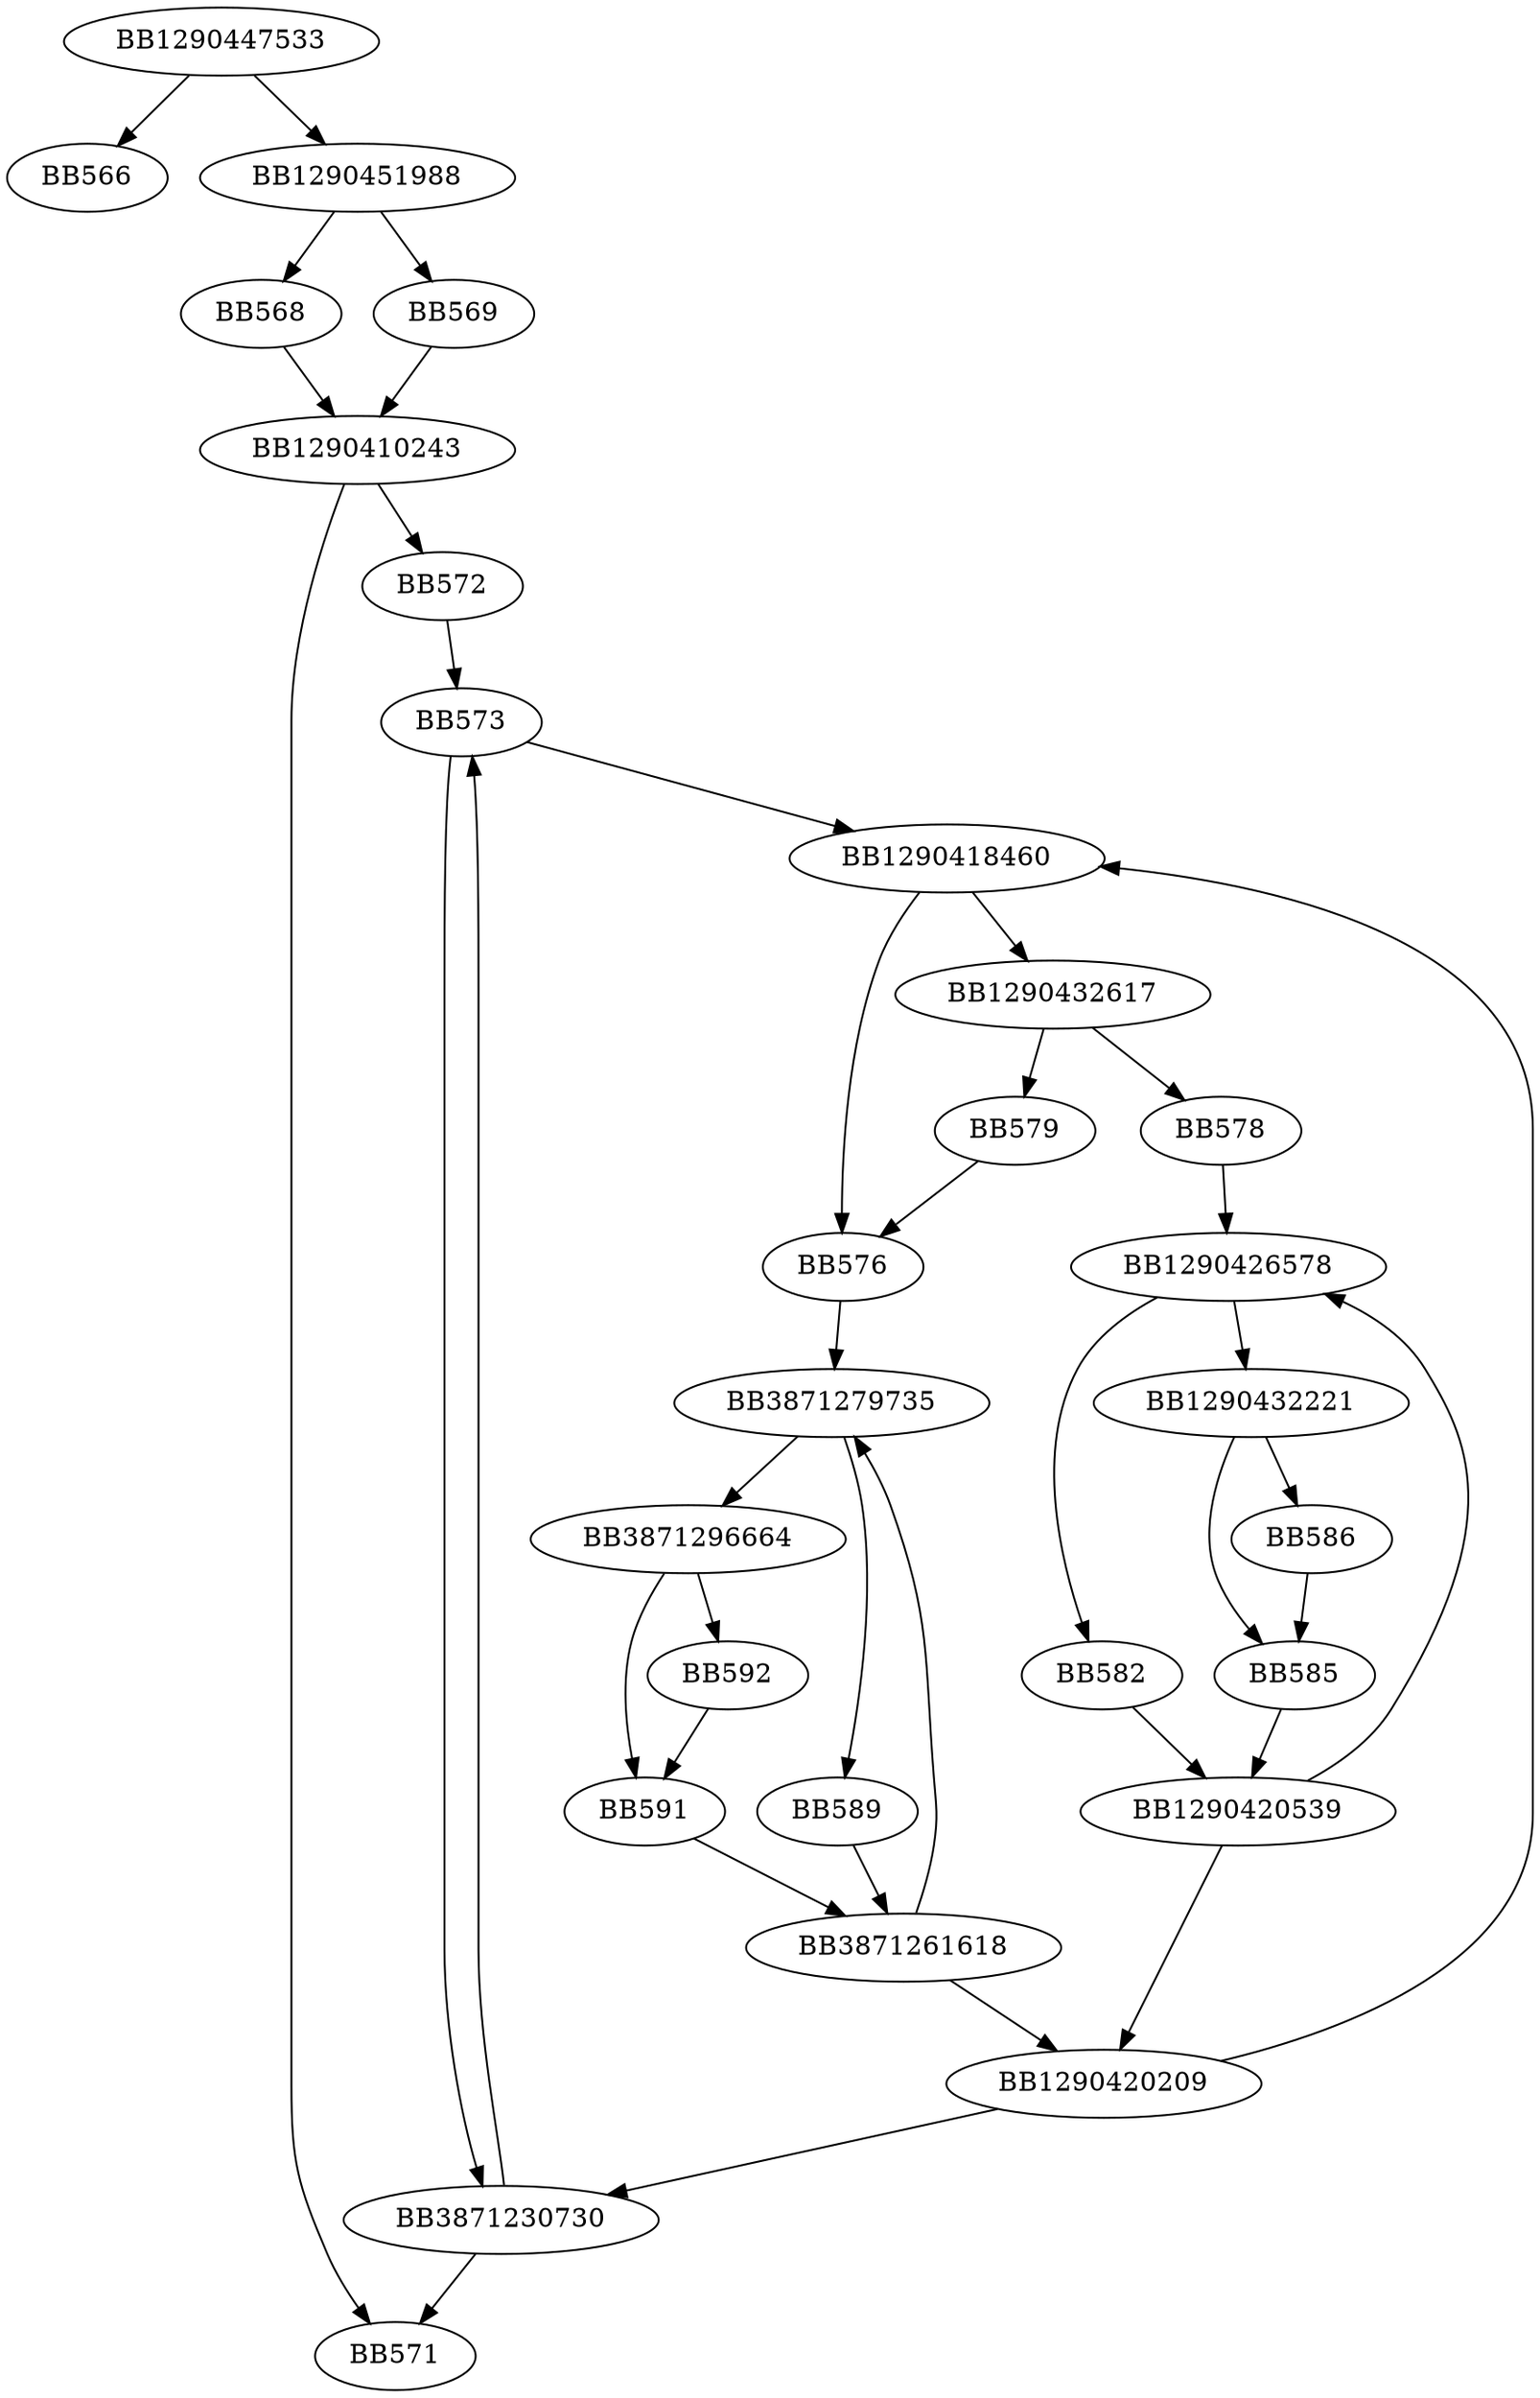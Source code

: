 digraph G{
	BB1290447533->BB566;
	BB1290447533->BB1290451988;
	BB1290451988->BB568;
	BB1290451988->BB569;
	BB569->BB1290410243;
	BB568->BB1290410243;
	BB1290410243->BB571;
	BB1290410243->BB572;
	BB572->BB573;
	BB573->BB3871230730;
	BB573->BB1290418460;
	BB1290418460->BB576;
	BB1290418460->BB1290432617;
	BB1290432617->BB578;
	BB1290432617->BB579;
	BB579->BB576;
	BB576->BB3871279735;
	BB578->BB1290426578;
	BB1290426578->BB582;
	BB1290426578->BB1290432221;
	BB582->BB1290420539;
	BB1290432221->BB585;
	BB1290432221->BB586;
	BB586->BB585;
	BB585->BB1290420539;
	BB1290420539->BB1290426578;
	BB1290420539->BB1290420209;
	BB3871279735->BB3871296664;
	BB3871279735->BB589;
	BB589->BB3871261618;
	BB3871296664->BB591;
	BB3871296664->BB592;
	BB592->BB591;
	BB591->BB3871261618;
	BB3871261618->BB3871279735;
	BB3871261618->BB1290420209;
	BB1290420209->BB1290418460;
	BB1290420209->BB3871230730;
	BB3871230730->BB571;
	BB3871230730->BB573;
}

